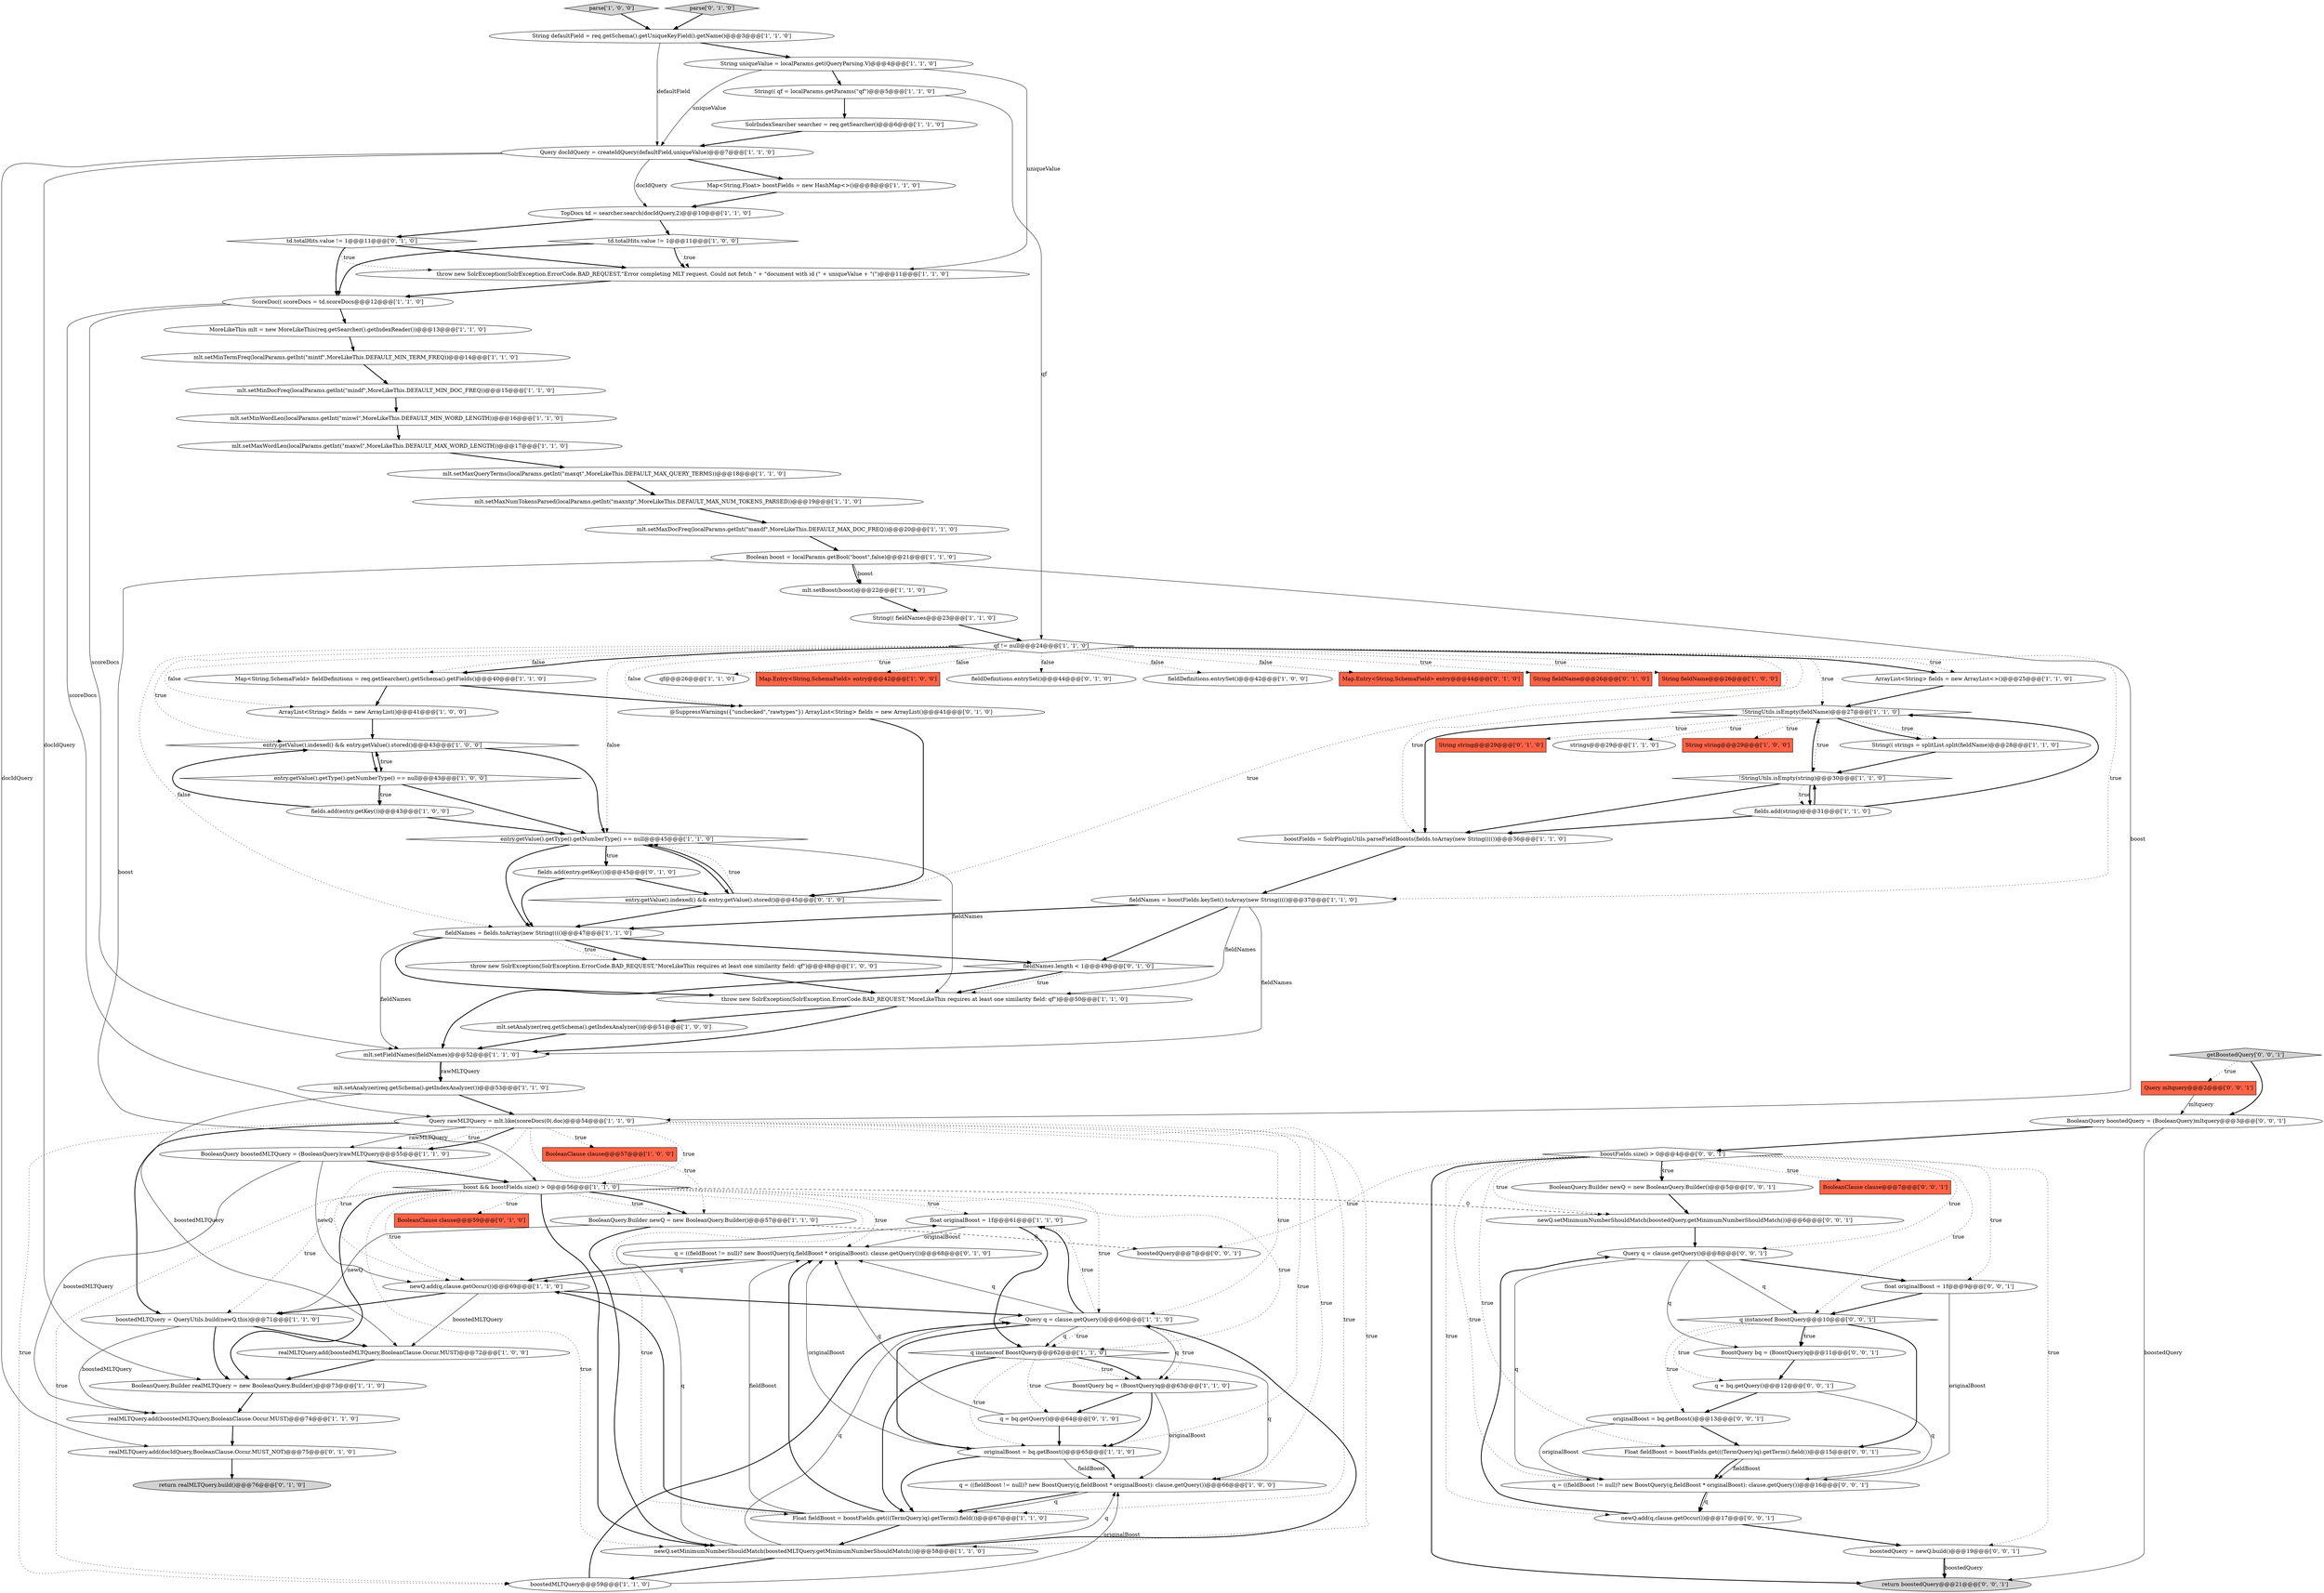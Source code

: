 digraph {
1 [style = filled, label = "float originalBoost = 1f@@@61@@@['1', '1', '0']", fillcolor = white, shape = ellipse image = "AAA0AAABBB1BBB"];
25 [style = filled, label = "String(( fieldNames@@@23@@@['1', '1', '0']", fillcolor = white, shape = ellipse image = "AAA0AAABBB1BBB"];
32 [style = filled, label = "mlt.setMinDocFreq(localParams.getInt(\"mindf\",MoreLikeThis.DEFAULT_MIN_DOC_FREQ))@@@15@@@['1', '1', '0']", fillcolor = white, shape = ellipse image = "AAA0AAABBB1BBB"];
50 [style = filled, label = "newQ.add(q,clause.getOccur())@@@69@@@['1', '1', '0']", fillcolor = white, shape = ellipse image = "AAA0AAABBB1BBB"];
4 [style = filled, label = "mlt.setMaxNumTokensParsed(localParams.getInt(\"maxntp\",MoreLikeThis.DEFAULT_MAX_NUM_TOKENS_PARSED))@@@19@@@['1', '1', '0']", fillcolor = white, shape = ellipse image = "AAA0AAABBB1BBB"];
77 [style = filled, label = "q = ((fieldBoost != null)? new BoostQuery(q,fieldBoost * originalBoost): clause.getQuery())@@@68@@@['0', '1', '0']", fillcolor = white, shape = ellipse image = "AAA0AAABBB2BBB"];
8 [style = filled, label = "mlt.setAnalyzer(req.getSchema().getIndexAnalyzer())@@@53@@@['1', '1', '0']", fillcolor = white, shape = ellipse image = "AAA0AAABBB1BBB"];
100 [style = filled, label = "float originalBoost = 1f@@@9@@@['0', '0', '1']", fillcolor = white, shape = ellipse image = "AAA0AAABBB3BBB"];
52 [style = filled, label = "qf@@@26@@@['1', '1', '0']", fillcolor = white, shape = ellipse image = "AAA0AAABBB1BBB"];
44 [style = filled, label = "q = ((fieldBoost != null)? new BoostQuery(q,fieldBoost * originalBoost): clause.getQuery())@@@66@@@['1', '0', '0']", fillcolor = white, shape = ellipse image = "AAA0AAABBB1BBB"];
14 [style = filled, label = "String(( qf = localParams.getParams(\"qf\")@@@5@@@['1', '1', '0']", fillcolor = white, shape = ellipse image = "AAA0AAABBB1BBB"];
42 [style = filled, label = "Map<String,SchemaField> fieldDefinitions = req.getSearcher().getSchema().getFields()@@@40@@@['1', '1', '0']", fillcolor = white, shape = ellipse image = "AAA0AAABBB1BBB"];
11 [style = filled, label = "newQ.setMinimumNumberShouldMatch(boostedMLTQuery.getMinimumNumberShouldMatch())@@@58@@@['1', '1', '0']", fillcolor = white, shape = ellipse image = "AAA0AAABBB1BBB"];
18 [style = filled, label = "!StringUtils.isEmpty(fieldName)@@@27@@@['1', '1', '0']", fillcolor = white, shape = diamond image = "AAA0AAABBB1BBB"];
43 [style = filled, label = "entry.getValue().getType().getNumberType() == null@@@43@@@['1', '0', '0']", fillcolor = white, shape = diamond image = "AAA0AAABBB1BBB"];
16 [style = filled, label = "realMLTQuery.add(boostedMLTQuery,BooleanClause.Occur.MUST)@@@74@@@['1', '1', '0']", fillcolor = white, shape = ellipse image = "AAA0AAABBB1BBB"];
7 [style = filled, label = "mlt.setBoost(boost)@@@22@@@['1', '1', '0']", fillcolor = white, shape = ellipse image = "AAA0AAABBB1BBB"];
21 [style = filled, label = "MoreLikeThis mlt = new MoreLikeThis(req.getSearcher().getIndexReader())@@@13@@@['1', '1', '0']", fillcolor = white, shape = ellipse image = "AAA0AAABBB1BBB"];
30 [style = filled, label = "fields.add(entry.getKey())@@@43@@@['1', '0', '0']", fillcolor = white, shape = ellipse image = "AAA0AAABBB1BBB"];
57 [style = filled, label = "Float fieldBoost = boostFields.get(((TermQuery)q).getTerm().field())@@@67@@@['1', '1', '0']", fillcolor = white, shape = ellipse image = "AAA0AAABBB1BBB"];
58 [style = filled, label = "Map.Entry<String,SchemaField> entry@@@42@@@['1', '0', '0']", fillcolor = tomato, shape = box image = "AAA0AAABBB1BBB"];
24 [style = filled, label = "parse['1', '0', '0']", fillcolor = lightgray, shape = diamond image = "AAA0AAABBB1BBB"];
97 [style = filled, label = "originalBoost = bq.getBoost()@@@13@@@['0', '0', '1']", fillcolor = white, shape = ellipse image = "AAA0AAABBB3BBB"];
36 [style = filled, label = "boostedMLTQuery = QueryUtils.build(newQ,this)@@@71@@@['1', '1', '0']", fillcolor = white, shape = ellipse image = "AAA0AAABBB1BBB"];
62 [style = filled, label = "mlt.setMinWordLen(localParams.getInt(\"minwl\",MoreLikeThis.DEFAULT_MIN_WORD_LENGTH))@@@16@@@['1', '1', '0']", fillcolor = white, shape = ellipse image = "AAA0AAABBB1BBB"];
15 [style = filled, label = "mlt.setMaxDocFreq(localParams.getInt(\"maxdf\",MoreLikeThis.DEFAULT_MAX_DOC_FREQ))@@@20@@@['1', '1', '0']", fillcolor = white, shape = ellipse image = "AAA0AAABBB1BBB"];
85 [style = filled, label = "boostFields.size() > 0@@@4@@@['0', '0', '1']", fillcolor = white, shape = diamond image = "AAA0AAABBB3BBB"];
5 [style = filled, label = "BooleanClause clause@@@57@@@['1', '0', '0']", fillcolor = tomato, shape = box image = "AAA0AAABBB1BBB"];
73 [style = filled, label = "fieldDefinitions.entrySet()@@@44@@@['0', '1', '0']", fillcolor = white, shape = ellipse image = "AAA0AAABBB2BBB"];
88 [style = filled, label = "q = bq.getQuery()@@@12@@@['0', '0', '1']", fillcolor = white, shape = ellipse image = "AAA0AAABBB3BBB"];
48 [style = filled, label = "ScoreDoc(( scoreDocs = td.scoreDocs@@@12@@@['1', '1', '0']", fillcolor = white, shape = ellipse image = "AAA0AAABBB1BBB"];
17 [style = filled, label = "SolrIndexSearcher searcher = req.getSearcher()@@@6@@@['1', '1', '0']", fillcolor = white, shape = ellipse image = "AAA0AAABBB1BBB"];
78 [style = filled, label = "fieldNames.length < 1@@@49@@@['0', '1', '0']", fillcolor = white, shape = diamond image = "AAA0AAABBB2BBB"];
13 [style = filled, label = "originalBoost = bq.getBoost()@@@65@@@['1', '1', '0']", fillcolor = white, shape = ellipse image = "AAA0AAABBB1BBB"];
90 [style = filled, label = "q = ((fieldBoost != null)? new BoostQuery(q,fieldBoost * originalBoost): clause.getQuery())@@@16@@@['0', '0', '1']", fillcolor = white, shape = ellipse image = "AAA0AAABBB3BBB"];
19 [style = filled, label = "boost && boostFields.size() > 0@@@56@@@['1', '1', '0']", fillcolor = white, shape = diamond image = "AAA0AAABBB1BBB"];
47 [style = filled, label = "throw new SolrException(SolrException.ErrorCode.BAD_REQUEST,\"MoreLikeThis requires at least one similarity field: qf\")@@@48@@@['1', '0', '0']", fillcolor = white, shape = ellipse image = "AAA0AAABBB1BBB"];
68 [style = filled, label = "td.totalHits.value != 1@@@11@@@['0', '1', '0']", fillcolor = white, shape = diamond image = "AAA0AAABBB2BBB"];
91 [style = filled, label = "BoostQuery bq = (BoostQuery)q@@@11@@@['0', '0', '1']", fillcolor = white, shape = ellipse image = "AAA0AAABBB3BBB"];
87 [style = filled, label = "return boostedQuery@@@21@@@['0', '0', '1']", fillcolor = lightgray, shape = ellipse image = "AAA0AAABBB3BBB"];
22 [style = filled, label = "fields.add(string)@@@31@@@['1', '1', '0']", fillcolor = white, shape = ellipse image = "AAA0AAABBB1BBB"];
71 [style = filled, label = "String string@@@29@@@['0', '1', '0']", fillcolor = tomato, shape = box image = "AAA0AAABBB2BBB"];
74 [style = filled, label = "fields.add(entry.getKey())@@@45@@@['0', '1', '0']", fillcolor = white, shape = ellipse image = "AAA0AAABBB2BBB"];
76 [style = filled, label = "q = bq.getQuery()@@@64@@@['0', '1', '0']", fillcolor = white, shape = ellipse image = "AAA0AAABBB2BBB"];
39 [style = filled, label = "boostedMLTQuery@@@59@@@['1', '1', '0']", fillcolor = white, shape = ellipse image = "AAA0AAABBB1BBB"];
49 [style = filled, label = "mlt.setFieldNames(fieldNames)@@@52@@@['1', '1', '0']", fillcolor = white, shape = ellipse image = "AAA0AAABBB1BBB"];
27 [style = filled, label = "mlt.setMaxQueryTerms(localParams.getInt(\"maxqt\",MoreLikeThis.DEFAULT_MAX_QUERY_TERMS))@@@18@@@['1', '1', '0']", fillcolor = white, shape = ellipse image = "AAA0AAABBB1BBB"];
53 [style = filled, label = "strings@@@29@@@['1', '1', '0']", fillcolor = white, shape = ellipse image = "AAA0AAABBB1BBB"];
63 [style = filled, label = "realMLTQuery.add(boostedMLTQuery,BooleanClause.Occur.MUST)@@@72@@@['1', '0', '0']", fillcolor = white, shape = ellipse image = "AAA0AAABBB1BBB"];
79 [style = filled, label = "BooleanClause clause@@@59@@@['0', '1', '0']", fillcolor = tomato, shape = box image = "AAA0AAABBB2BBB"];
28 [style = filled, label = "ArrayList<String> fields = new ArrayList<>()@@@25@@@['1', '1', '0']", fillcolor = white, shape = ellipse image = "AAA0AAABBB1BBB"];
33 [style = filled, label = "String string@@@29@@@['1', '0', '0']", fillcolor = tomato, shape = box image = "AAA0AAABBB1BBB"];
84 [style = filled, label = "Query mltquery@@@2@@@['0', '0', '1']", fillcolor = tomato, shape = box image = "AAA0AAABBB3BBB"];
82 [style = filled, label = "BooleanClause clause@@@7@@@['0', '0', '1']", fillcolor = tomato, shape = box image = "AAA0AAABBB3BBB"];
61 [style = filled, label = "Boolean boost = localParams.getBool(\"boost\",false)@@@21@@@['1', '1', '0']", fillcolor = white, shape = ellipse image = "AAA0AAABBB1BBB"];
26 [style = filled, label = "fieldNames = fields.toArray(new String(((()@@@47@@@['1', '1', '0']", fillcolor = white, shape = ellipse image = "AAA0AAABBB1BBB"];
59 [style = filled, label = "Map<String,Float> boostFields = new HashMap<>()@@@8@@@['1', '1', '0']", fillcolor = white, shape = ellipse image = "AAA0AAABBB1BBB"];
29 [style = filled, label = "fieldDefinitions.entrySet()@@@42@@@['1', '0', '0']", fillcolor = white, shape = ellipse image = "AAA0AAABBB1BBB"];
69 [style = filled, label = "Map.Entry<String,SchemaField> entry@@@44@@@['0', '1', '0']", fillcolor = tomato, shape = box image = "AAA0AAABBB2BBB"];
81 [style = filled, label = "parse['0', '1', '0']", fillcolor = lightgray, shape = diamond image = "AAA0AAABBB2BBB"];
65 [style = filled, label = "mlt.setMaxWordLen(localParams.getInt(\"maxwl\",MoreLikeThis.DEFAULT_MAX_WORD_LENGTH))@@@17@@@['1', '1', '0']", fillcolor = white, shape = ellipse image = "AAA0AAABBB1BBB"];
83 [style = filled, label = "getBoostedQuery['0', '0', '1']", fillcolor = lightgray, shape = diamond image = "AAA0AAABBB3BBB"];
54 [style = filled, label = "entry.getValue().indexed() && entry.getValue().stored()@@@43@@@['1', '0', '0']", fillcolor = white, shape = diamond image = "AAA0AAABBB1BBB"];
10 [style = filled, label = "q instanceof BoostQuery@@@62@@@['1', '1', '0']", fillcolor = white, shape = diamond image = "AAA0AAABBB1BBB"];
96 [style = filled, label = "q instanceof BoostQuery@@@10@@@['0', '0', '1']", fillcolor = white, shape = diamond image = "AAA0AAABBB3BBB"];
23 [style = filled, label = "String(( strings = splitList.split(fieldName)@@@28@@@['1', '1', '0']", fillcolor = white, shape = ellipse image = "AAA0AAABBB1BBB"];
6 [style = filled, label = "BoostQuery bq = (BoostQuery)q@@@63@@@['1', '1', '0']", fillcolor = white, shape = ellipse image = "AAA0AAABBB1BBB"];
75 [style = filled, label = "return realMLTQuery.build()@@@76@@@['0', '1', '0']", fillcolor = lightgray, shape = ellipse image = "AAA0AAABBB2BBB"];
45 [style = filled, label = "String uniqueValue = localParams.get(QueryParsing.V)@@@4@@@['1', '1', '0']", fillcolor = white, shape = ellipse image = "AAA0AAABBB1BBB"];
55 [style = filled, label = "Query q = clause.getQuery()@@@60@@@['1', '1', '0']", fillcolor = white, shape = ellipse image = "AAA0AAABBB1BBB"];
31 [style = filled, label = "qf != null@@@24@@@['1', '1', '0']", fillcolor = white, shape = diamond image = "AAA0AAABBB1BBB"];
56 [style = filled, label = "ArrayList<String> fields = new ArrayList()@@@41@@@['1', '0', '0']", fillcolor = white, shape = ellipse image = "AAA0AAABBB1BBB"];
67 [style = filled, label = "String fieldName@@@26@@@['0', '1', '0']", fillcolor = tomato, shape = box image = "AAA0AAABBB2BBB"];
66 [style = filled, label = "BooleanQuery.Builder realMLTQuery = new BooleanQuery.Builder()@@@73@@@['1', '1', '0']", fillcolor = white, shape = ellipse image = "AAA0AAABBB1BBB"];
40 [style = filled, label = "Query docIdQuery = createIdQuery(defaultField,uniqueValue)@@@7@@@['1', '1', '0']", fillcolor = white, shape = ellipse image = "AAA0AAABBB1BBB"];
89 [style = filled, label = "newQ.add(q,clause.getOccur())@@@17@@@['0', '0', '1']", fillcolor = white, shape = ellipse image = "AAA0AAABBB3BBB"];
99 [style = filled, label = "BooleanQuery.Builder newQ = new BooleanQuery.Builder()@@@5@@@['0', '0', '1']", fillcolor = white, shape = ellipse image = "AAA0AAABBB3BBB"];
3 [style = filled, label = "BooleanQuery boostedMLTQuery = (BooleanQuery)rawMLTQuery@@@55@@@['1', '1', '0']", fillcolor = white, shape = ellipse image = "AAA0AAABBB1BBB"];
46 [style = filled, label = "TopDocs td = searcher.search(docIdQuery,2)@@@10@@@['1', '1', '0']", fillcolor = white, shape = ellipse image = "AAA0AAABBB1BBB"];
12 [style = filled, label = "fieldNames = boostFields.keySet().toArray(new String(((()@@@37@@@['1', '1', '0']", fillcolor = white, shape = ellipse image = "AAA0AAABBB1BBB"];
80 [style = filled, label = "@SuppressWarnings({\"unchecked\",\"rawtypes\"}) ArrayList<String> fields = new ArrayList()@@@41@@@['0', '1', '0']", fillcolor = white, shape = ellipse image = "AAA0AAABBB2BBB"];
34 [style = filled, label = "td.totalHits.value != 1@@@11@@@['1', '0', '0']", fillcolor = white, shape = diamond image = "AAA0AAABBB1BBB"];
37 [style = filled, label = "mlt.setMinTermFreq(localParams.getInt(\"mintf\",MoreLikeThis.DEFAULT_MIN_TERM_FREQ))@@@14@@@['1', '1', '0']", fillcolor = white, shape = ellipse image = "AAA0AAABBB1BBB"];
95 [style = filled, label = "BooleanQuery boostedQuery = (BooleanQuery)mltquery@@@3@@@['0', '0', '1']", fillcolor = white, shape = ellipse image = "AAA0AAABBB3BBB"];
41 [style = filled, label = "boostFields = SolrPluginUtils.parseFieldBoosts(fields.toArray(new String(((())@@@36@@@['1', '1', '0']", fillcolor = white, shape = ellipse image = "AAA0AAABBB1BBB"];
0 [style = filled, label = "Query rawMLTQuery = mlt.like(scoreDocs(0(.doc)@@@54@@@['1', '1', '0']", fillcolor = white, shape = ellipse image = "AAA0AAABBB1BBB"];
20 [style = filled, label = "!StringUtils.isEmpty(string)@@@30@@@['1', '1', '0']", fillcolor = white, shape = diamond image = "AAA0AAABBB1BBB"];
72 [style = filled, label = "realMLTQuery.add(docIdQuery,BooleanClause.Occur.MUST_NOT)@@@75@@@['0', '1', '0']", fillcolor = white, shape = ellipse image = "AAA0AAABBB2BBB"];
64 [style = filled, label = "String defaultField = req.getSchema().getUniqueKeyField().getName()@@@3@@@['1', '1', '0']", fillcolor = white, shape = ellipse image = "AAA0AAABBB1BBB"];
92 [style = filled, label = "boostedQuery = newQ.build()@@@19@@@['0', '0', '1']", fillcolor = white, shape = ellipse image = "AAA0AAABBB3BBB"];
2 [style = filled, label = "mlt.setAnalyzer(req.getSchema().getIndexAnalyzer())@@@51@@@['1', '0', '0']", fillcolor = white, shape = ellipse image = "AAA0AAABBB1BBB"];
35 [style = filled, label = "entry.getValue().getType().getNumberType() == null@@@45@@@['1', '1', '0']", fillcolor = white, shape = diamond image = "AAA0AAABBB1BBB"];
38 [style = filled, label = "throw new SolrException(SolrException.ErrorCode.BAD_REQUEST,\"MoreLikeThis requires at least one similarity field: qf\")@@@50@@@['1', '1', '0']", fillcolor = white, shape = ellipse image = "AAA0AAABBB1BBB"];
60 [style = filled, label = "BooleanQuery.Builder newQ = new BooleanQuery.Builder()@@@57@@@['1', '1', '0']", fillcolor = white, shape = ellipse image = "AAA0AAABBB1BBB"];
93 [style = filled, label = "Float fieldBoost = boostFields.get(((TermQuery)q).getTerm().field())@@@15@@@['0', '0', '1']", fillcolor = white, shape = ellipse image = "AAA0AAABBB3BBB"];
9 [style = filled, label = "String fieldName@@@26@@@['1', '0', '0']", fillcolor = tomato, shape = box image = "AAA0AAABBB1BBB"];
94 [style = filled, label = "newQ.setMinimumNumberShouldMatch(boostedQuery.getMinimumNumberShouldMatch())@@@6@@@['0', '0', '1']", fillcolor = white, shape = ellipse image = "AAA0AAABBB3BBB"];
98 [style = filled, label = "Query q = clause.getQuery()@@@8@@@['0', '0', '1']", fillcolor = white, shape = ellipse image = "AAA0AAABBB3BBB"];
70 [style = filled, label = "entry.getValue().indexed() && entry.getValue().stored()@@@45@@@['0', '1', '0']", fillcolor = white, shape = diamond image = "AAA0AAABBB2BBB"];
51 [style = filled, label = "throw new SolrException(SolrException.ErrorCode.BAD_REQUEST,\"Error completing MLT request. Could not fetch \" + \"document with id (\" + uniqueValue + \"(\")@@@11@@@['1', '1', '0']", fillcolor = white, shape = ellipse image = "AAA0AAABBB1BBB"];
86 [style = filled, label = "boostedQuery@@@7@@@['0', '0', '1']", fillcolor = white, shape = ellipse image = "AAA0AAABBB3BBB"];
59->46 [style = bold, label=""];
51->48 [style = bold, label=""];
18->71 [style = dotted, label="true"];
43->54 [style = bold, label=""];
35->74 [style = bold, label=""];
85->86 [style = dotted, label="true"];
26->38 [style = bold, label=""];
19->57 [style = dotted, label="true"];
40->46 [style = solid, label="docIdQuery"];
60->11 [style = bold, label=""];
11->55 [style = bold, label=""];
76->77 [style = solid, label="q"];
12->38 [style = solid, label="fieldNames"];
78->38 [style = bold, label=""];
35->38 [style = solid, label="fieldNames"];
19->60 [style = dotted, label="true"];
85->89 [style = dotted, label="true"];
31->80 [style = dotted, label="false"];
39->44 [style = solid, label="originalBoost"];
31->28 [style = dotted, label="true"];
0->13 [style = dotted, label="true"];
68->51 [style = dotted, label="true"];
15->61 [style = bold, label=""];
22->20 [style = bold, label=""];
85->98 [style = dotted, label="true"];
74->70 [style = bold, label=""];
88->90 [style = solid, label="q"];
64->40 [style = solid, label="defaultField"];
68->51 [style = bold, label=""];
98->96 [style = solid, label="q"];
18->41 [style = bold, label=""];
55->1 [style = bold, label=""];
19->11 [style = dotted, label="true"];
85->99 [style = dotted, label="true"];
98->90 [style = solid, label="q"];
13->44 [style = solid, label="fieldBoost"];
28->18 [style = bold, label=""];
12->49 [style = solid, label="fieldNames"];
95->85 [style = bold, label=""];
45->51 [style = solid, label="uniqueValue"];
93->90 [style = solid, label="fieldBoost"];
10->6 [style = dotted, label="true"];
96->88 [style = dotted, label="true"];
30->35 [style = bold, label=""];
89->98 [style = bold, label=""];
31->35 [style = dotted, label="false"];
35->26 [style = bold, label=""];
57->77 [style = bold, label=""];
66->16 [style = bold, label=""];
21->37 [style = bold, label=""];
44->57 [style = bold, label=""];
78->49 [style = bold, label=""];
0->39 [style = dotted, label="true"];
0->50 [style = dotted, label="true"];
85->93 [style = dotted, label="true"];
76->13 [style = bold, label=""];
31->52 [style = dotted, label="true"];
62->65 [style = bold, label=""];
55->1 [style = dotted, label="true"];
14->17 [style = bold, label=""];
30->54 [style = bold, label=""];
12->78 [style = bold, label=""];
49->8 [style = solid, label="rawMLTQuery"];
98->91 [style = solid, label="q"];
44->57 [style = solid, label="q"];
18->20 [style = dotted, label="true"];
10->13 [style = dotted, label="true"];
1->10 [style = bold, label=""];
85->100 [style = dotted, label="true"];
85->92 [style = dotted, label="true"];
84->95 [style = solid, label="mltquery"];
83->95 [style = bold, label=""];
31->29 [style = dotted, label="false"];
18->33 [style = dotted, label="true"];
20->18 [style = bold, label=""];
22->41 [style = bold, label=""];
18->23 [style = dotted, label="true"];
31->67 [style = dotted, label="true"];
35->70 [style = bold, label=""];
19->10 [style = dotted, label="true"];
34->51 [style = bold, label=""];
0->57 [style = dotted, label="true"];
49->8 [style = bold, label=""];
37->32 [style = bold, label=""];
13->44 [style = bold, label=""];
34->48 [style = bold, label=""];
31->26 [style = dotted, label="false"];
50->55 [style = bold, label=""];
16->72 [style = bold, label=""];
70->35 [style = bold, label=""];
10->44 [style = solid, label="q"];
40->59 [style = bold, label=""];
57->77 [style = solid, label="fieldBoost"];
70->26 [style = bold, label=""];
63->66 [style = bold, label=""];
8->63 [style = solid, label="boostedMLTQuery"];
36->66 [style = bold, label=""];
0->36 [style = bold, label=""];
19->11 [style = bold, label=""];
19->39 [style = dotted, label="true"];
96->97 [style = dotted, label="true"];
1->77 [style = solid, label="originalBoost"];
91->88 [style = bold, label=""];
47->38 [style = bold, label=""];
50->63 [style = solid, label="boostedMLTQuery"];
42->80 [style = bold, label=""];
31->58 [style = dotted, label="false"];
0->11 [style = dotted, label="true"];
19->55 [style = dotted, label="true"];
85->90 [style = dotted, label="true"];
40->66 [style = solid, label="docIdQuery"];
19->66 [style = bold, label=""];
36->16 [style = solid, label="boostedMLTQuery"];
94->98 [style = bold, label=""];
45->14 [style = bold, label=""];
55->10 [style = solid, label="q"];
19->50 [style = dotted, label="true"];
99->94 [style = bold, label=""];
31->28 [style = bold, label=""];
92->87 [style = solid, label="boostedQuery"];
19->77 [style = dotted, label="true"];
0->19 [style = dotted, label="true"];
61->0 [style = solid, label="boost"];
11->55 [style = solid, label="q"];
31->54 [style = dotted, label="true"];
57->50 [style = bold, label=""];
12->26 [style = bold, label=""];
50->36 [style = bold, label=""];
31->73 [style = dotted, label="false"];
35->74 [style = dotted, label="true"];
48->21 [style = bold, label=""];
48->0 [style = solid, label="scoreDocs"];
77->50 [style = solid, label="q"];
64->45 [style = bold, label=""];
10->6 [style = bold, label=""];
60->36 [style = solid, label="newQ"];
8->0 [style = bold, label=""];
3->50 [style = solid, label="newQ"];
46->34 [style = bold, label=""];
93->90 [style = bold, label=""];
0->3 [style = solid, label="rawMLTQuery"];
85->94 [style = dotted, label="true"];
38->49 [style = bold, label=""];
45->40 [style = solid, label="uniqueValue"];
0->60 [style = dotted, label="true"];
85->99 [style = bold, label=""];
10->57 [style = bold, label=""];
20->22 [style = bold, label=""];
2->49 [style = bold, label=""];
96->91 [style = bold, label=""];
61->19 [style = solid, label="boost"];
0->3 [style = dotted, label="true"];
31->69 [style = dotted, label="false"];
0->3 [style = bold, label=""];
31->70 [style = dotted, label="true"];
43->35 [style = bold, label=""];
11->1 [style = solid, label="q"];
96->93 [style = bold, label=""];
19->94 [style = dashed, label="0"];
26->49 [style = solid, label="fieldNames"];
65->27 [style = bold, label=""];
23->20 [style = bold, label=""];
98->100 [style = bold, label=""];
55->6 [style = solid, label="q"];
3->19 [style = bold, label=""];
92->87 [style = bold, label=""];
14->31 [style = solid, label="qf"];
7->25 [style = bold, label=""];
13->77 [style = solid, label="originalBoost"];
22->18 [style = bold, label=""];
61->7 [style = solid, label="boost"];
19->1 [style = dotted, label="true"];
31->12 [style = dotted, label="true"];
25->31 [style = bold, label=""];
55->6 [style = dotted, label="true"];
31->18 [style = dotted, label="true"];
39->55 [style = bold, label=""];
13->57 [style = bold, label=""];
43->30 [style = bold, label=""];
77->50 [style = bold, label=""];
88->97 [style = bold, label=""];
31->41 [style = dotted, label="true"];
55->13 [style = bold, label=""];
100->90 [style = solid, label="originalBoost"];
24->64 [style = bold, label=""];
18->23 [style = bold, label=""];
54->43 [style = dotted, label="true"];
40->72 [style = solid, label="docIdQuery"];
55->77 [style = solid, label="q"];
60->86 [style = dashed, label="0"];
83->84 [style = dotted, label="true"];
100->96 [style = bold, label=""];
26->47 [style = bold, label=""];
31->42 [style = dotted, label="false"];
6->44 [style = solid, label="originalBoost"];
18->53 [style = dotted, label="true"];
90->89 [style = solid, label="q"];
27->4 [style = bold, label=""];
19->60 [style = bold, label=""];
55->10 [style = dotted, label="true"];
19->36 [style = dotted, label="true"];
11->39 [style = bold, label=""];
32->62 [style = bold, label=""];
70->35 [style = dotted, label="true"];
85->87 [style = bold, label=""];
38->2 [style = bold, label=""];
48->49 [style = solid, label="scoreDocs"];
46->68 [style = bold, label=""];
95->87 [style = solid, label="boostedQuery"];
6->13 [style = bold, label=""];
0->44 [style = dotted, label="true"];
57->11 [style = bold, label=""];
6->76 [style = bold, label=""];
85->96 [style = dotted, label="true"];
89->92 [style = bold, label=""];
68->48 [style = bold, label=""];
41->12 [style = bold, label=""];
54->35 [style = bold, label=""];
56->54 [style = bold, label=""];
31->56 [style = dotted, label="false"];
80->70 [style = bold, label=""];
3->16 [style = solid, label="boostedMLTQuery"];
0->5 [style = dotted, label="true"];
19->79 [style = dotted, label="true"];
97->90 [style = solid, label="originalBoost"];
97->93 [style = bold, label=""];
31->9 [style = dotted, label="true"];
81->64 [style = bold, label=""];
43->30 [style = dotted, label="true"];
31->42 [style = bold, label=""];
85->82 [style = dotted, label="true"];
36->63 [style = bold, label=""];
11->44 [style = solid, label="q"];
26->47 [style = dotted, label="true"];
20->22 [style = dotted, label="true"];
26->78 [style = bold, label=""];
10->76 [style = dotted, label="true"];
54->43 [style = bold, label=""];
74->26 [style = bold, label=""];
42->56 [style = bold, label=""];
0->55 [style = dotted, label="true"];
61->7 [style = bold, label=""];
4->15 [style = bold, label=""];
72->75 [style = bold, label=""];
96->91 [style = dotted, label="true"];
17->40 [style = bold, label=""];
34->51 [style = dotted, label="true"];
78->38 [style = dotted, label="true"];
90->89 [style = bold, label=""];
20->41 [style = bold, label=""];
}
